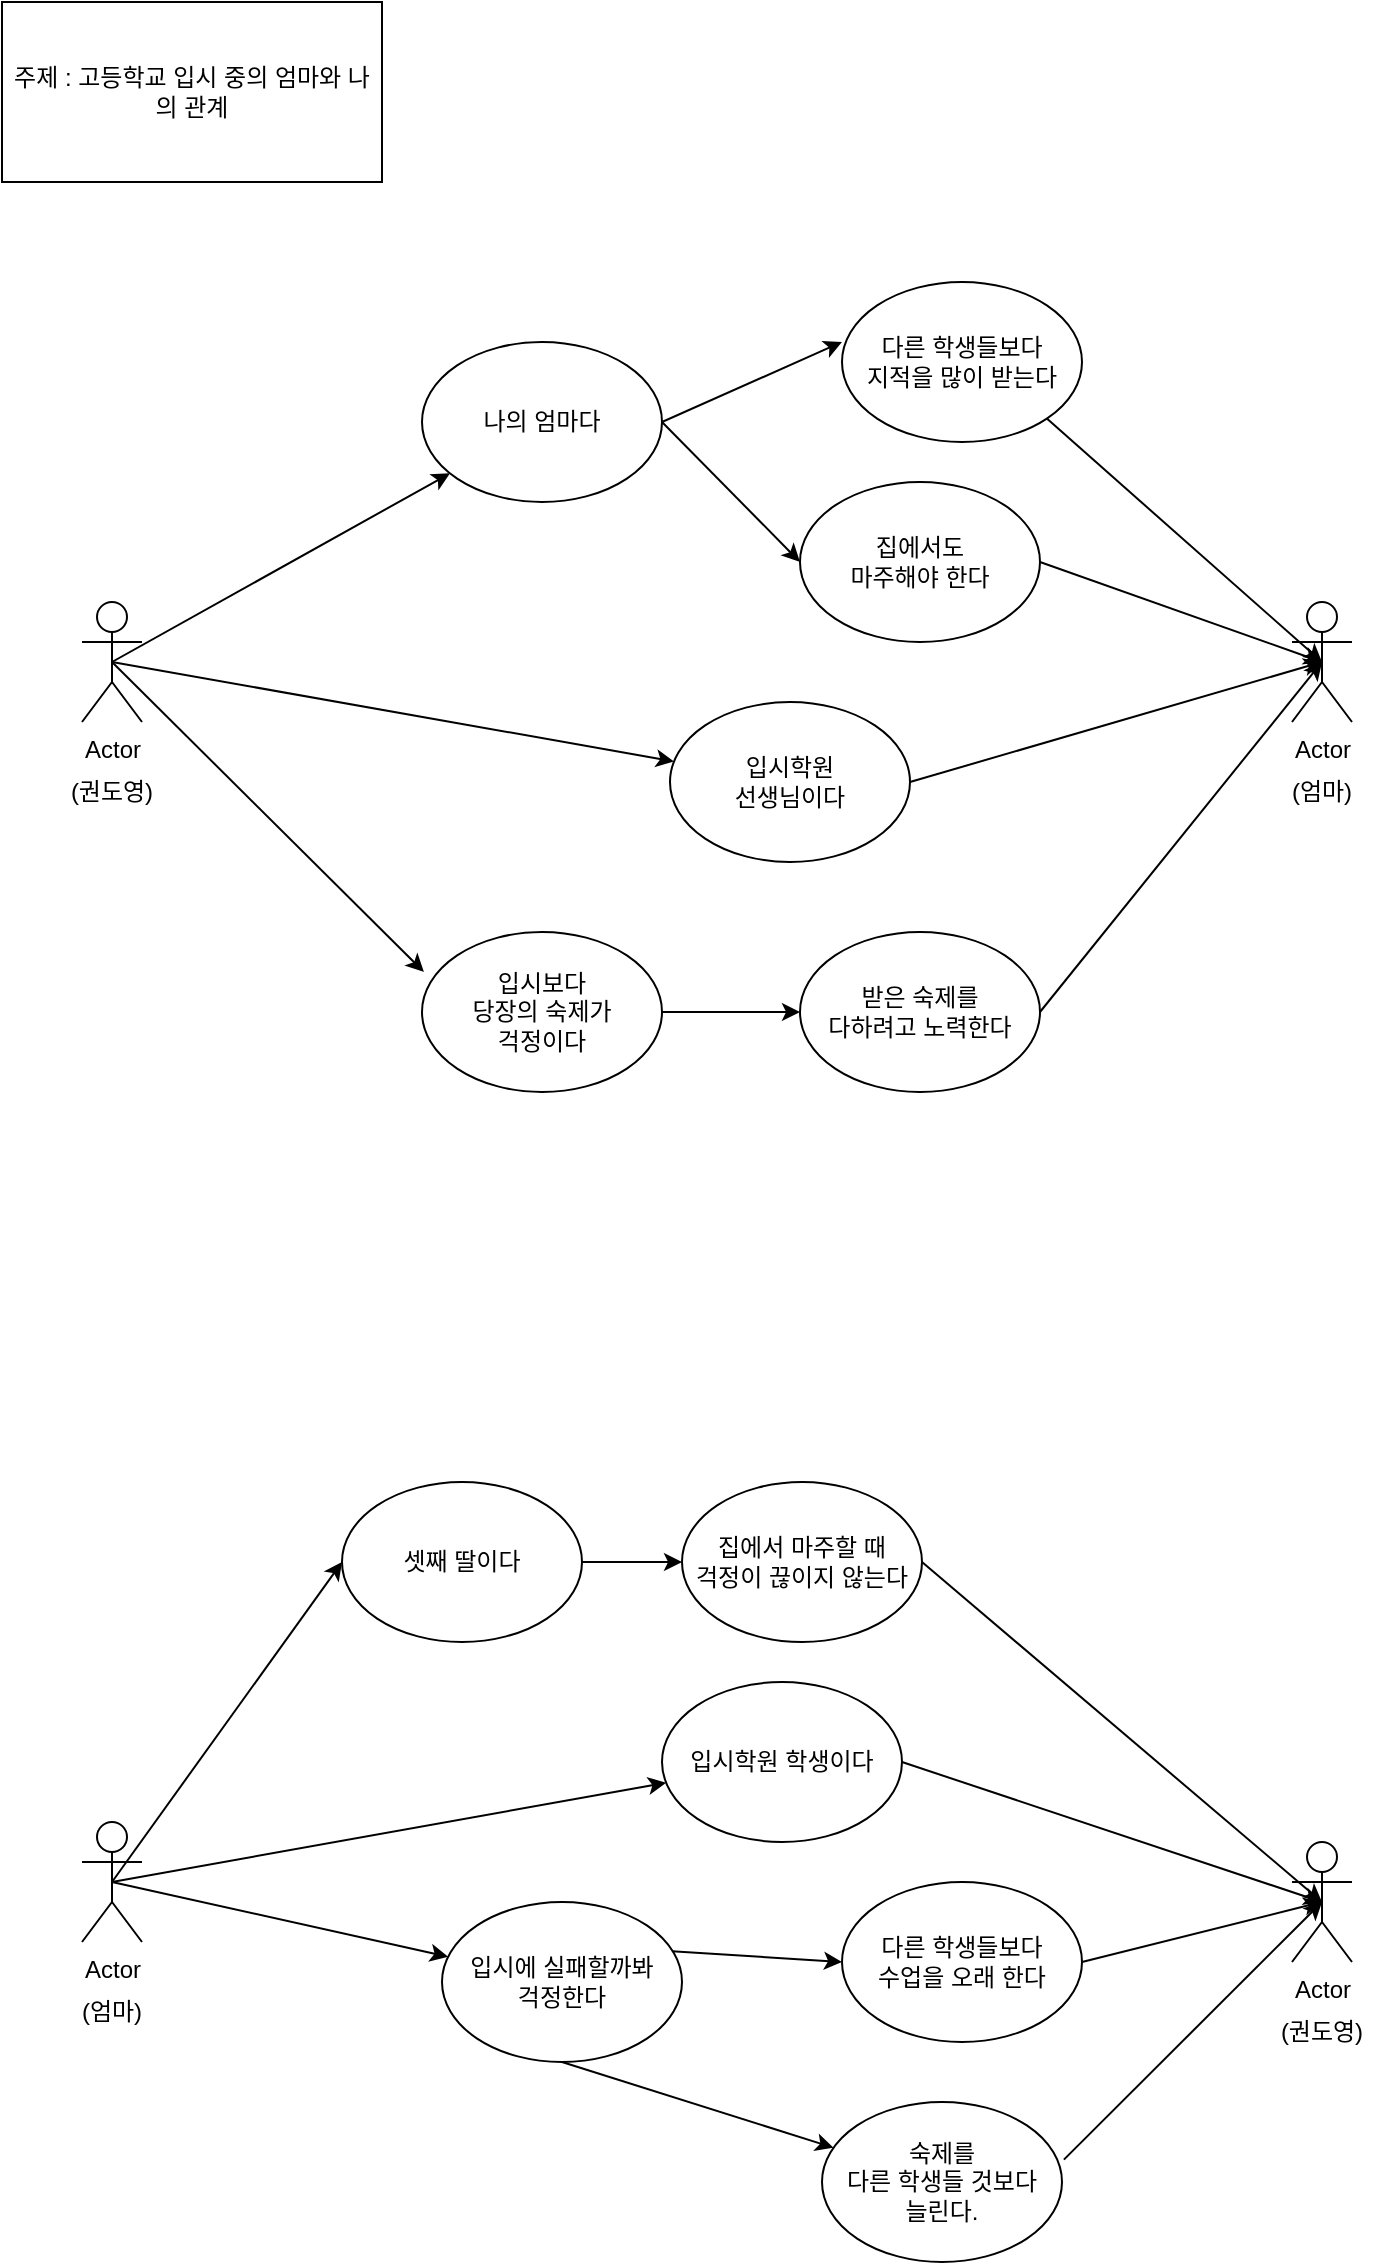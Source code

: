 <mxfile version="21.8.2" type="github">
  <diagram name="페이지-1" id="VqWimh64UQBR1iLVBIOW">
    <mxGraphModel dx="1524" dy="1076" grid="1" gridSize="10" guides="1" tooltips="1" connect="1" arrows="1" fold="1" page="1" pageScale="1" pageWidth="827" pageHeight="1169" math="0" shadow="0">
      <root>
        <mxCell id="0" />
        <mxCell id="1" parent="0" />
        <mxCell id="XR8RY6v1jRyCO8kS33ak-1" value="Actor" style="shape=umlActor;verticalLabelPosition=bottom;verticalAlign=top;html=1;outlineConnect=0;" parent="1" vertex="1">
          <mxGeometry x="80" y="320" width="30" height="60" as="geometry" />
        </mxCell>
        <mxCell id="XR8RY6v1jRyCO8kS33ak-2" value="Actor" style="shape=umlActor;verticalLabelPosition=bottom;verticalAlign=top;html=1;outlineConnect=0;" parent="1" vertex="1">
          <mxGeometry x="80" y="930" width="30" height="60" as="geometry" />
        </mxCell>
        <mxCell id="XR8RY6v1jRyCO8kS33ak-4" value="(권도영)" style="text;html=1;strokeColor=none;fillColor=none;align=center;verticalAlign=middle;whiteSpace=wrap;rounded=0;" parent="1" vertex="1">
          <mxGeometry x="65" y="400" width="60" height="30" as="geometry" />
        </mxCell>
        <mxCell id="XR8RY6v1jRyCO8kS33ak-5" value="(엄마)" style="text;html=1;strokeColor=none;fillColor=none;align=center;verticalAlign=middle;whiteSpace=wrap;rounded=0;" parent="1" vertex="1">
          <mxGeometry x="65" y="1010" width="60" height="30" as="geometry" />
        </mxCell>
        <mxCell id="XR8RY6v1jRyCO8kS33ak-6" value="Actor" style="shape=umlActor;verticalLabelPosition=bottom;verticalAlign=top;html=1;outlineConnect=0;" parent="1" vertex="1">
          <mxGeometry x="685" y="320" width="30" height="60" as="geometry" />
        </mxCell>
        <mxCell id="XR8RY6v1jRyCO8kS33ak-7" value="(엄마)" style="text;html=1;strokeColor=none;fillColor=none;align=center;verticalAlign=middle;whiteSpace=wrap;rounded=0;" parent="1" vertex="1">
          <mxGeometry x="670" y="400" width="60" height="30" as="geometry" />
        </mxCell>
        <mxCell id="XR8RY6v1jRyCO8kS33ak-8" value="Actor" style="shape=umlActor;verticalLabelPosition=bottom;verticalAlign=top;html=1;outlineConnect=0;" parent="1" vertex="1">
          <mxGeometry x="685" y="940" width="30" height="60" as="geometry" />
        </mxCell>
        <mxCell id="XR8RY6v1jRyCO8kS33ak-9" value="(권도영)" style="text;html=1;strokeColor=none;fillColor=none;align=center;verticalAlign=middle;whiteSpace=wrap;rounded=0;" parent="1" vertex="1">
          <mxGeometry x="670" y="1020" width="60" height="30" as="geometry" />
        </mxCell>
        <mxCell id="XR8RY6v1jRyCO8kS33ak-10" value="" style="endArrow=classic;html=1;rounded=0;exitX=0.5;exitY=0.5;exitDx=0;exitDy=0;exitPerimeter=0;" parent="1" source="XR8RY6v1jRyCO8kS33ak-1" target="XR8RY6v1jRyCO8kS33ak-11" edge="1">
          <mxGeometry width="50" height="50" relative="1" as="geometry">
            <mxPoint x="100" y="350" as="sourcePoint" />
            <mxPoint x="290" y="190" as="targetPoint" />
          </mxGeometry>
        </mxCell>
        <mxCell id="XR8RY6v1jRyCO8kS33ak-11" value="나의 엄마다" style="ellipse;whiteSpace=wrap;html=1;" parent="1" vertex="1">
          <mxGeometry x="250" y="190.0" width="120" height="80" as="geometry" />
        </mxCell>
        <mxCell id="XR8RY6v1jRyCO8kS33ak-12" value="" style="endArrow=classic;html=1;rounded=0;exitX=0.5;exitY=0.5;exitDx=0;exitDy=0;exitPerimeter=0;" parent="1" source="XR8RY6v1jRyCO8kS33ak-1" target="XR8RY6v1jRyCO8kS33ak-13" edge="1">
          <mxGeometry width="50" height="50" relative="1" as="geometry">
            <mxPoint x="125" y="395.225" as="sourcePoint" />
            <mxPoint x="360" y="290" as="targetPoint" />
          </mxGeometry>
        </mxCell>
        <mxCell id="XR8RY6v1jRyCO8kS33ak-13" value="입시학원&lt;br&gt;선생님이다" style="ellipse;whiteSpace=wrap;html=1;" parent="1" vertex="1">
          <mxGeometry x="374" y="370.0" width="120" height="80" as="geometry" />
        </mxCell>
        <mxCell id="XR8RY6v1jRyCO8kS33ak-14" value="" style="endArrow=classic;html=1;rounded=0;exitX=0.5;exitY=0.5;exitDx=0;exitDy=0;exitPerimeter=0;entryX=0.008;entryY=0.25;entryDx=0;entryDy=0;entryPerimeter=0;" parent="1" source="XR8RY6v1jRyCO8kS33ak-1" target="XR8RY6v1jRyCO8kS33ak-17" edge="1">
          <mxGeometry width="50" height="50" relative="1" as="geometry">
            <mxPoint x="80" y="370" as="sourcePoint" />
            <mxPoint x="390" y="390" as="targetPoint" />
          </mxGeometry>
        </mxCell>
        <mxCell id="XR8RY6v1jRyCO8kS33ak-15" value="받은 숙제를 &lt;br&gt;다하려고 노력한다" style="ellipse;whiteSpace=wrap;html=1;" parent="1" vertex="1">
          <mxGeometry x="439" y="485.0" width="120" height="80" as="geometry" />
        </mxCell>
        <mxCell id="XR8RY6v1jRyCO8kS33ak-17" value="입시보다 &lt;br&gt;당장의 숙제가 &lt;br&gt;걱정이다" style="ellipse;whiteSpace=wrap;html=1;" parent="1" vertex="1">
          <mxGeometry x="250" y="485.0" width="120" height="80" as="geometry" />
        </mxCell>
        <mxCell id="XR8RY6v1jRyCO8kS33ak-20" value="" style="endArrow=classic;html=1;rounded=0;exitX=0.5;exitY=0.5;exitDx=0;exitDy=0;exitPerimeter=0;entryX=0;entryY=0.5;entryDx=0;entryDy=0;" parent="1" source="XR8RY6v1jRyCO8kS33ak-2" target="XR8RY6v1jRyCO8kS33ak-21" edge="1">
          <mxGeometry width="50" height="50" relative="1" as="geometry">
            <mxPoint x="100" y="980" as="sourcePoint" />
            <mxPoint x="295" y="820" as="targetPoint" />
          </mxGeometry>
        </mxCell>
        <mxCell id="XPimVd6Rkzdu8GMwYQWJ-14" value="" style="edgeStyle=orthogonalEdgeStyle;rounded=0;orthogonalLoop=1;jettySize=auto;html=1;" edge="1" parent="1" source="XR8RY6v1jRyCO8kS33ak-21" target="XPimVd6Rkzdu8GMwYQWJ-13">
          <mxGeometry relative="1" as="geometry" />
        </mxCell>
        <mxCell id="XR8RY6v1jRyCO8kS33ak-21" value="셋째 딸이다" style="ellipse;whiteSpace=wrap;html=1;" parent="1" vertex="1">
          <mxGeometry x="210" y="760.0" width="120" height="80" as="geometry" />
        </mxCell>
        <mxCell id="XR8RY6v1jRyCO8kS33ak-22" value="" style="endArrow=classic;html=1;rounded=0;exitX=0.5;exitY=0.5;exitDx=0;exitDy=0;exitPerimeter=0;" parent="1" source="XR8RY6v1jRyCO8kS33ak-2" target="XR8RY6v1jRyCO8kS33ak-23" edge="1">
          <mxGeometry width="50" height="50" relative="1" as="geometry">
            <mxPoint x="95" y="950" as="sourcePoint" />
            <mxPoint x="390" y="990" as="targetPoint" />
          </mxGeometry>
        </mxCell>
        <mxCell id="XR8RY6v1jRyCO8kS33ak-23" value="입시학원 학생이다" style="ellipse;whiteSpace=wrap;html=1;" parent="1" vertex="1">
          <mxGeometry x="370" y="860.0" width="120" height="80" as="geometry" />
        </mxCell>
        <mxCell id="XR8RY6v1jRyCO8kS33ak-24" value="" style="endArrow=classic;html=1;rounded=0;exitX=0.5;exitY=0.5;exitDx=0;exitDy=0;exitPerimeter=0;" parent="1" source="XR8RY6v1jRyCO8kS33ak-2" target="XR8RY6v1jRyCO8kS33ak-25" edge="1">
          <mxGeometry width="50" height="50" relative="1" as="geometry">
            <mxPoint x="125" y="1020" as="sourcePoint" />
            <mxPoint x="420" y="1050" as="targetPoint" />
          </mxGeometry>
        </mxCell>
        <mxCell id="XR8RY6v1jRyCO8kS33ak-25" value="입시에 실패할까봐 &lt;br&gt;걱정한다" style="ellipse;whiteSpace=wrap;html=1;" parent="1" vertex="1">
          <mxGeometry x="260" y="970.0" width="120" height="80" as="geometry" />
        </mxCell>
        <mxCell id="XR8RY6v1jRyCO8kS33ak-26" value="" style="endArrow=classic;html=1;rounded=0;exitX=0.5;exitY=1;exitDx=0;exitDy=0;" parent="1" source="XR8RY6v1jRyCO8kS33ak-25" target="XR8RY6v1jRyCO8kS33ak-27" edge="1">
          <mxGeometry width="50" height="50" relative="1" as="geometry">
            <mxPoint x="110" y="1052" as="sourcePoint" />
            <mxPoint x="420" y="1140" as="targetPoint" />
          </mxGeometry>
        </mxCell>
        <mxCell id="XR8RY6v1jRyCO8kS33ak-27" value="숙제를&lt;br&gt;다른 학생들 것보다&lt;br&gt;늘린다." style="ellipse;whiteSpace=wrap;html=1;" parent="1" vertex="1">
          <mxGeometry x="450" y="1070" width="120" height="80" as="geometry" />
        </mxCell>
        <mxCell id="XR8RY6v1jRyCO8kS33ak-29" value="" style="endArrow=classic;html=1;rounded=0;exitX=1.008;exitY=0.36;exitDx=0;exitDy=0;entryX=0.5;entryY=0.5;entryDx=0;entryDy=0;entryPerimeter=0;exitPerimeter=0;" parent="1" source="XR8RY6v1jRyCO8kS33ak-27" target="XR8RY6v1jRyCO8kS33ak-8" edge="1">
          <mxGeometry width="50" height="50" relative="1" as="geometry">
            <mxPoint x="594" y="1084" as="sourcePoint" />
            <mxPoint x="645" y="1116" as="targetPoint" />
          </mxGeometry>
        </mxCell>
        <mxCell id="XR8RY6v1jRyCO8kS33ak-32" value="" style="endArrow=classic;html=1;rounded=0;exitX=0.958;exitY=0.308;exitDx=0;exitDy=0;exitPerimeter=0;entryX=0;entryY=0.5;entryDx=0;entryDy=0;" parent="1" source="XR8RY6v1jRyCO8kS33ak-25" target="XR8RY6v1jRyCO8kS33ak-33" edge="1">
          <mxGeometry width="50" height="50" relative="1" as="geometry">
            <mxPoint x="605" y="1099" as="sourcePoint" />
            <mxPoint x="500" y="980" as="targetPoint" />
          </mxGeometry>
        </mxCell>
        <mxCell id="XR8RY6v1jRyCO8kS33ak-33" value="다른 학생들보다&lt;br&gt;수업을 오래 한다" style="ellipse;whiteSpace=wrap;html=1;" parent="1" vertex="1">
          <mxGeometry x="460" y="960" width="120" height="80" as="geometry" />
        </mxCell>
        <mxCell id="XR8RY6v1jRyCO8kS33ak-35" value="" style="endArrow=classic;html=1;rounded=0;exitX=1;exitY=0.5;exitDx=0;exitDy=0;" parent="1" source="XR8RY6v1jRyCO8kS33ak-33" edge="1">
          <mxGeometry width="50" height="50" relative="1" as="geometry">
            <mxPoint x="605" y="1099" as="sourcePoint" />
            <mxPoint x="700" y="970" as="targetPoint" />
          </mxGeometry>
        </mxCell>
        <mxCell id="XR8RY6v1jRyCO8kS33ak-36" value="" style="endArrow=classic;html=1;rounded=0;exitX=1;exitY=0.5;exitDx=0;exitDy=0;" parent="1" source="XR8RY6v1jRyCO8kS33ak-23" edge="1">
          <mxGeometry width="50" height="50" relative="1" as="geometry">
            <mxPoint x="604" y="1000" as="sourcePoint" />
            <mxPoint x="700" y="970" as="targetPoint" />
          </mxGeometry>
        </mxCell>
        <mxCell id="XR8RY6v1jRyCO8kS33ak-37" value="" style="endArrow=classic;html=1;rounded=0;entryX=0.5;entryY=0.5;entryDx=0;entryDy=0;entryPerimeter=0;exitX=1;exitY=0.5;exitDx=0;exitDy=0;" parent="1" source="XPimVd6Rkzdu8GMwYQWJ-13" target="XR8RY6v1jRyCO8kS33ak-8" edge="1">
          <mxGeometry width="50" height="50" relative="1" as="geometry">
            <mxPoint x="570" y="800" as="sourcePoint" />
            <mxPoint x="710" y="980" as="targetPoint" />
          </mxGeometry>
        </mxCell>
        <mxCell id="XR8RY6v1jRyCO8kS33ak-38" value="" style="endArrow=classic;html=1;rounded=0;exitX=1;exitY=0.5;exitDx=0;exitDy=0;entryX=0;entryY=0.375;entryDx=0;entryDy=0;entryPerimeter=0;" parent="1" source="XR8RY6v1jRyCO8kS33ak-11" target="XPimVd6Rkzdu8GMwYQWJ-6" edge="1">
          <mxGeometry width="50" height="50" relative="1" as="geometry">
            <mxPoint x="570" y="252" as="sourcePoint" />
            <mxPoint x="500" y="290" as="targetPoint" />
          </mxGeometry>
        </mxCell>
        <mxCell id="XR8RY6v1jRyCO8kS33ak-39" value="" style="endArrow=classic;html=1;rounded=0;exitX=1;exitY=0.5;exitDx=0;exitDy=0;entryX=0.5;entryY=0.5;entryDx=0;entryDy=0;entryPerimeter=0;" parent="1" source="XR8RY6v1jRyCO8kS33ak-13" target="XR8RY6v1jRyCO8kS33ak-6" edge="1">
          <mxGeometry width="50" height="50" relative="1" as="geometry">
            <mxPoint x="424" y="190" as="sourcePoint" />
            <mxPoint x="500" y="290" as="targetPoint" />
          </mxGeometry>
        </mxCell>
        <mxCell id="XR8RY6v1jRyCO8kS33ak-40" value="" style="endArrow=classic;html=1;rounded=0;exitX=1;exitY=0.5;exitDx=0;exitDy=0;entryX=0.5;entryY=0.5;entryDx=0;entryDy=0;entryPerimeter=0;" parent="1" source="XR8RY6v1jRyCO8kS33ak-15" target="XR8RY6v1jRyCO8kS33ak-6" edge="1">
          <mxGeometry width="50" height="50" relative="1" as="geometry">
            <mxPoint x="520" y="280" as="sourcePoint" />
            <mxPoint x="710" y="360" as="targetPoint" />
          </mxGeometry>
        </mxCell>
        <mxCell id="XR8RY6v1jRyCO8kS33ak-41" value="" style="endArrow=classic;html=1;rounded=0;exitX=1;exitY=0.5;exitDx=0;exitDy=0;entryX=0;entryY=0.5;entryDx=0;entryDy=0;" parent="1" source="XR8RY6v1jRyCO8kS33ak-17" target="XR8RY6v1jRyCO8kS33ak-15" edge="1">
          <mxGeometry width="50" height="50" relative="1" as="geometry">
            <mxPoint x="567.96" y="571.04" as="sourcePoint" />
            <mxPoint x="730" y="470" as="targetPoint" />
          </mxGeometry>
        </mxCell>
        <mxCell id="XPimVd6Rkzdu8GMwYQWJ-4" value="주제 : 고등학교 입시 중의 엄마와 나의 관계" style="rounded=0;whiteSpace=wrap;html=1;" vertex="1" parent="1">
          <mxGeometry x="40" y="20" width="190" height="90" as="geometry" />
        </mxCell>
        <mxCell id="XPimVd6Rkzdu8GMwYQWJ-6" value="다른 학생들보다&lt;br&gt;지적을 많이 받는다" style="ellipse;whiteSpace=wrap;html=1;" vertex="1" parent="1">
          <mxGeometry x="460" y="160.0" width="120" height="80" as="geometry" />
        </mxCell>
        <mxCell id="XPimVd6Rkzdu8GMwYQWJ-7" value="" style="endArrow=classic;html=1;rounded=0;exitX=1;exitY=1;exitDx=0;exitDy=0;entryX=0.5;entryY=0.5;entryDx=0;entryDy=0;entryPerimeter=0;" edge="1" parent="1" source="XPimVd6Rkzdu8GMwYQWJ-6" target="XR8RY6v1jRyCO8kS33ak-6">
          <mxGeometry width="50" height="50" relative="1" as="geometry">
            <mxPoint x="400" y="310" as="sourcePoint" />
            <mxPoint x="710" y="360" as="targetPoint" />
          </mxGeometry>
        </mxCell>
        <mxCell id="XPimVd6Rkzdu8GMwYQWJ-8" value="" style="endArrow=classic;html=1;rounded=0;exitX=1;exitY=0.5;exitDx=0;exitDy=0;entryX=0;entryY=0.5;entryDx=0;entryDy=0;" edge="1" parent="1" source="XR8RY6v1jRyCO8kS33ak-11" target="XPimVd6Rkzdu8GMwYQWJ-9">
          <mxGeometry width="50" height="50" relative="1" as="geometry">
            <mxPoint x="424" y="190" as="sourcePoint" />
            <mxPoint x="460" y="270" as="targetPoint" />
          </mxGeometry>
        </mxCell>
        <mxCell id="XPimVd6Rkzdu8GMwYQWJ-9" value="집에서도 &lt;br&gt;마주해야 한다" style="ellipse;whiteSpace=wrap;html=1;" vertex="1" parent="1">
          <mxGeometry x="439" y="260.0" width="120" height="80" as="geometry" />
        </mxCell>
        <mxCell id="XPimVd6Rkzdu8GMwYQWJ-10" value="" style="endArrow=classic;html=1;rounded=0;exitX=1;exitY=0.5;exitDx=0;exitDy=0;entryX=0.5;entryY=0.5;entryDx=0;entryDy=0;entryPerimeter=0;" edge="1" parent="1" source="XPimVd6Rkzdu8GMwYQWJ-9" target="XR8RY6v1jRyCO8kS33ak-6">
          <mxGeometry width="50" height="50" relative="1" as="geometry">
            <mxPoint x="602" y="228" as="sourcePoint" />
            <mxPoint x="685" y="345" as="targetPoint" />
          </mxGeometry>
        </mxCell>
        <mxCell id="XPimVd6Rkzdu8GMwYQWJ-13" value="집에서 마주할 때&lt;br&gt;걱정이 끊이지 않는다" style="ellipse;whiteSpace=wrap;html=1;" vertex="1" parent="1">
          <mxGeometry x="380" y="760.0" width="120" height="80" as="geometry" />
        </mxCell>
      </root>
    </mxGraphModel>
  </diagram>
</mxfile>

